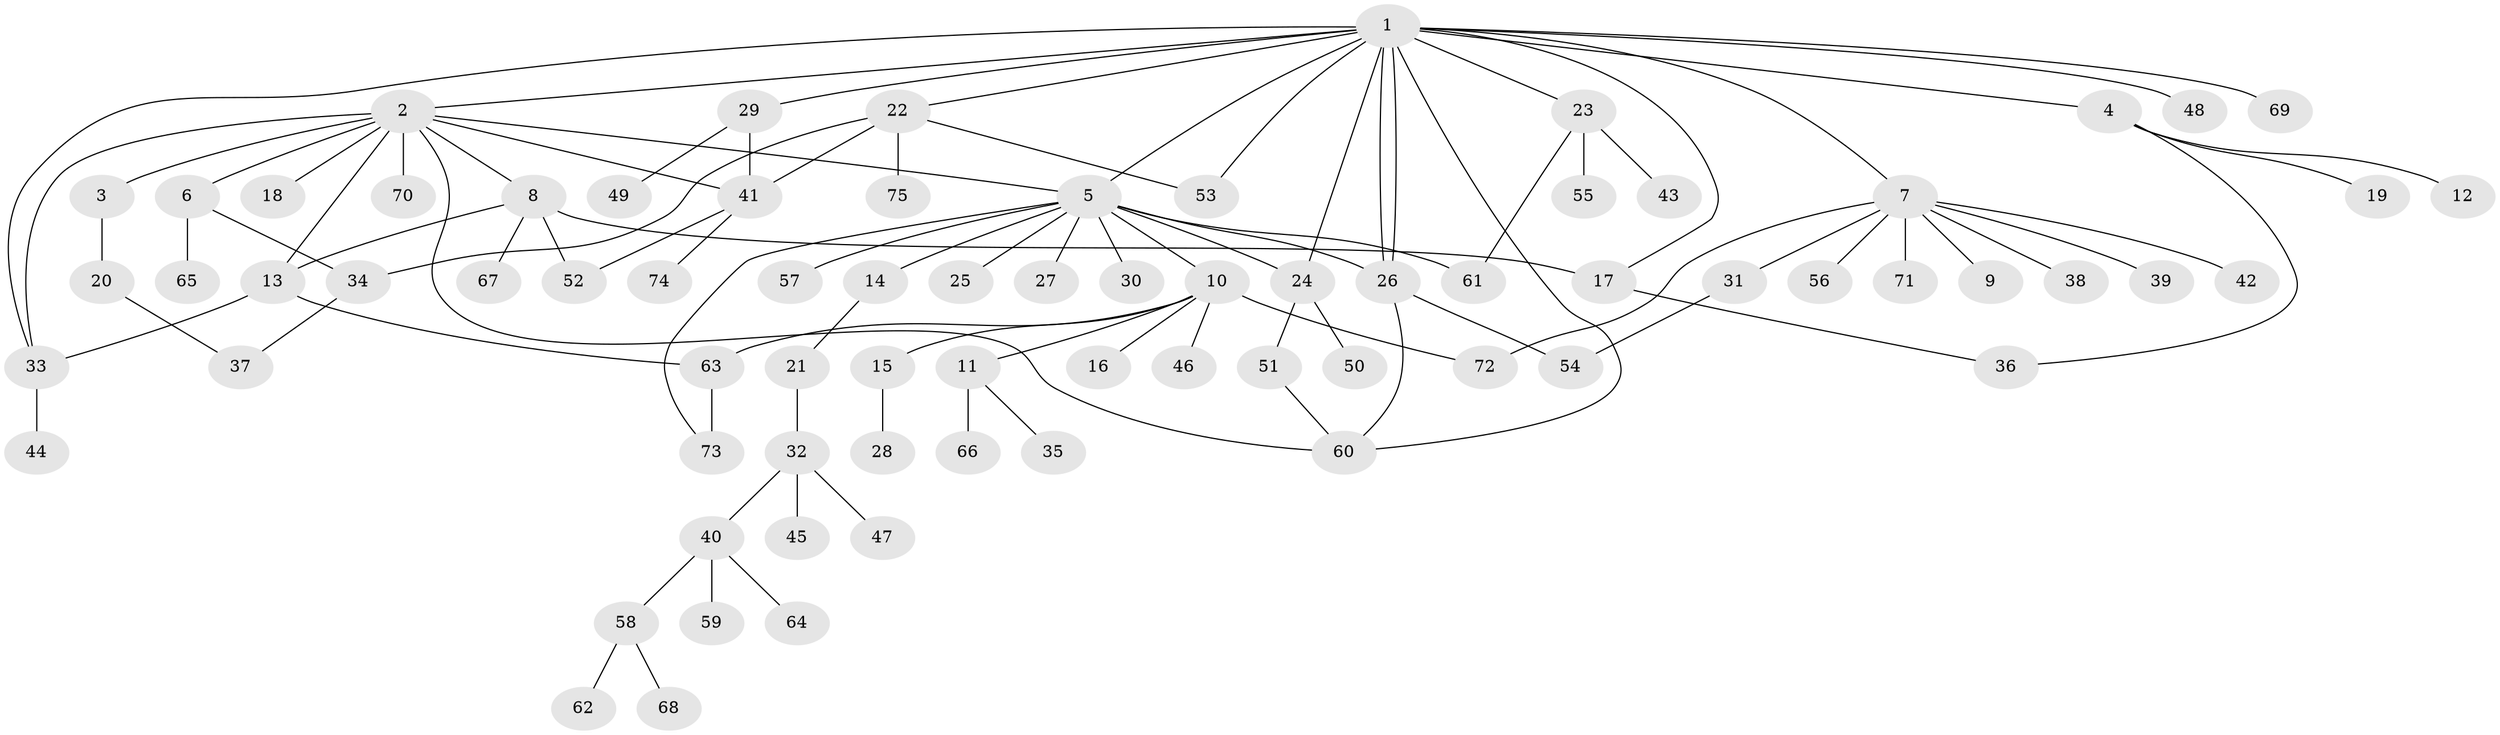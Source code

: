 // Generated by graph-tools (version 1.1) at 2025/25/03/09/25 03:25:55]
// undirected, 75 vertices, 97 edges
graph export_dot {
graph [start="1"]
  node [color=gray90,style=filled];
  1;
  2;
  3;
  4;
  5;
  6;
  7;
  8;
  9;
  10;
  11;
  12;
  13;
  14;
  15;
  16;
  17;
  18;
  19;
  20;
  21;
  22;
  23;
  24;
  25;
  26;
  27;
  28;
  29;
  30;
  31;
  32;
  33;
  34;
  35;
  36;
  37;
  38;
  39;
  40;
  41;
  42;
  43;
  44;
  45;
  46;
  47;
  48;
  49;
  50;
  51;
  52;
  53;
  54;
  55;
  56;
  57;
  58;
  59;
  60;
  61;
  62;
  63;
  64;
  65;
  66;
  67;
  68;
  69;
  70;
  71;
  72;
  73;
  74;
  75;
  1 -- 2;
  1 -- 4;
  1 -- 5;
  1 -- 7;
  1 -- 17;
  1 -- 22;
  1 -- 23;
  1 -- 24;
  1 -- 26;
  1 -- 26;
  1 -- 29;
  1 -- 33;
  1 -- 48;
  1 -- 53;
  1 -- 60;
  1 -- 69;
  2 -- 3;
  2 -- 5;
  2 -- 6;
  2 -- 8;
  2 -- 13;
  2 -- 18;
  2 -- 33;
  2 -- 41;
  2 -- 60;
  2 -- 70;
  3 -- 20;
  4 -- 12;
  4 -- 19;
  4 -- 36;
  5 -- 10;
  5 -- 14;
  5 -- 24;
  5 -- 25;
  5 -- 26;
  5 -- 27;
  5 -- 30;
  5 -- 57;
  5 -- 61;
  5 -- 73;
  6 -- 34;
  6 -- 65;
  7 -- 9;
  7 -- 31;
  7 -- 38;
  7 -- 39;
  7 -- 42;
  7 -- 56;
  7 -- 71;
  7 -- 72;
  8 -- 13;
  8 -- 17;
  8 -- 52;
  8 -- 67;
  10 -- 11;
  10 -- 15;
  10 -- 16;
  10 -- 46;
  10 -- 63;
  10 -- 72;
  11 -- 35;
  11 -- 66;
  13 -- 33;
  13 -- 63;
  14 -- 21;
  15 -- 28;
  17 -- 36;
  20 -- 37;
  21 -- 32;
  22 -- 34;
  22 -- 41;
  22 -- 53;
  22 -- 75;
  23 -- 43;
  23 -- 55;
  23 -- 61;
  24 -- 50;
  24 -- 51;
  26 -- 54;
  26 -- 60;
  29 -- 41;
  29 -- 49;
  31 -- 54;
  32 -- 40;
  32 -- 45;
  32 -- 47;
  33 -- 44;
  34 -- 37;
  40 -- 58;
  40 -- 59;
  40 -- 64;
  41 -- 52;
  41 -- 74;
  51 -- 60;
  58 -- 62;
  58 -- 68;
  63 -- 73;
}
